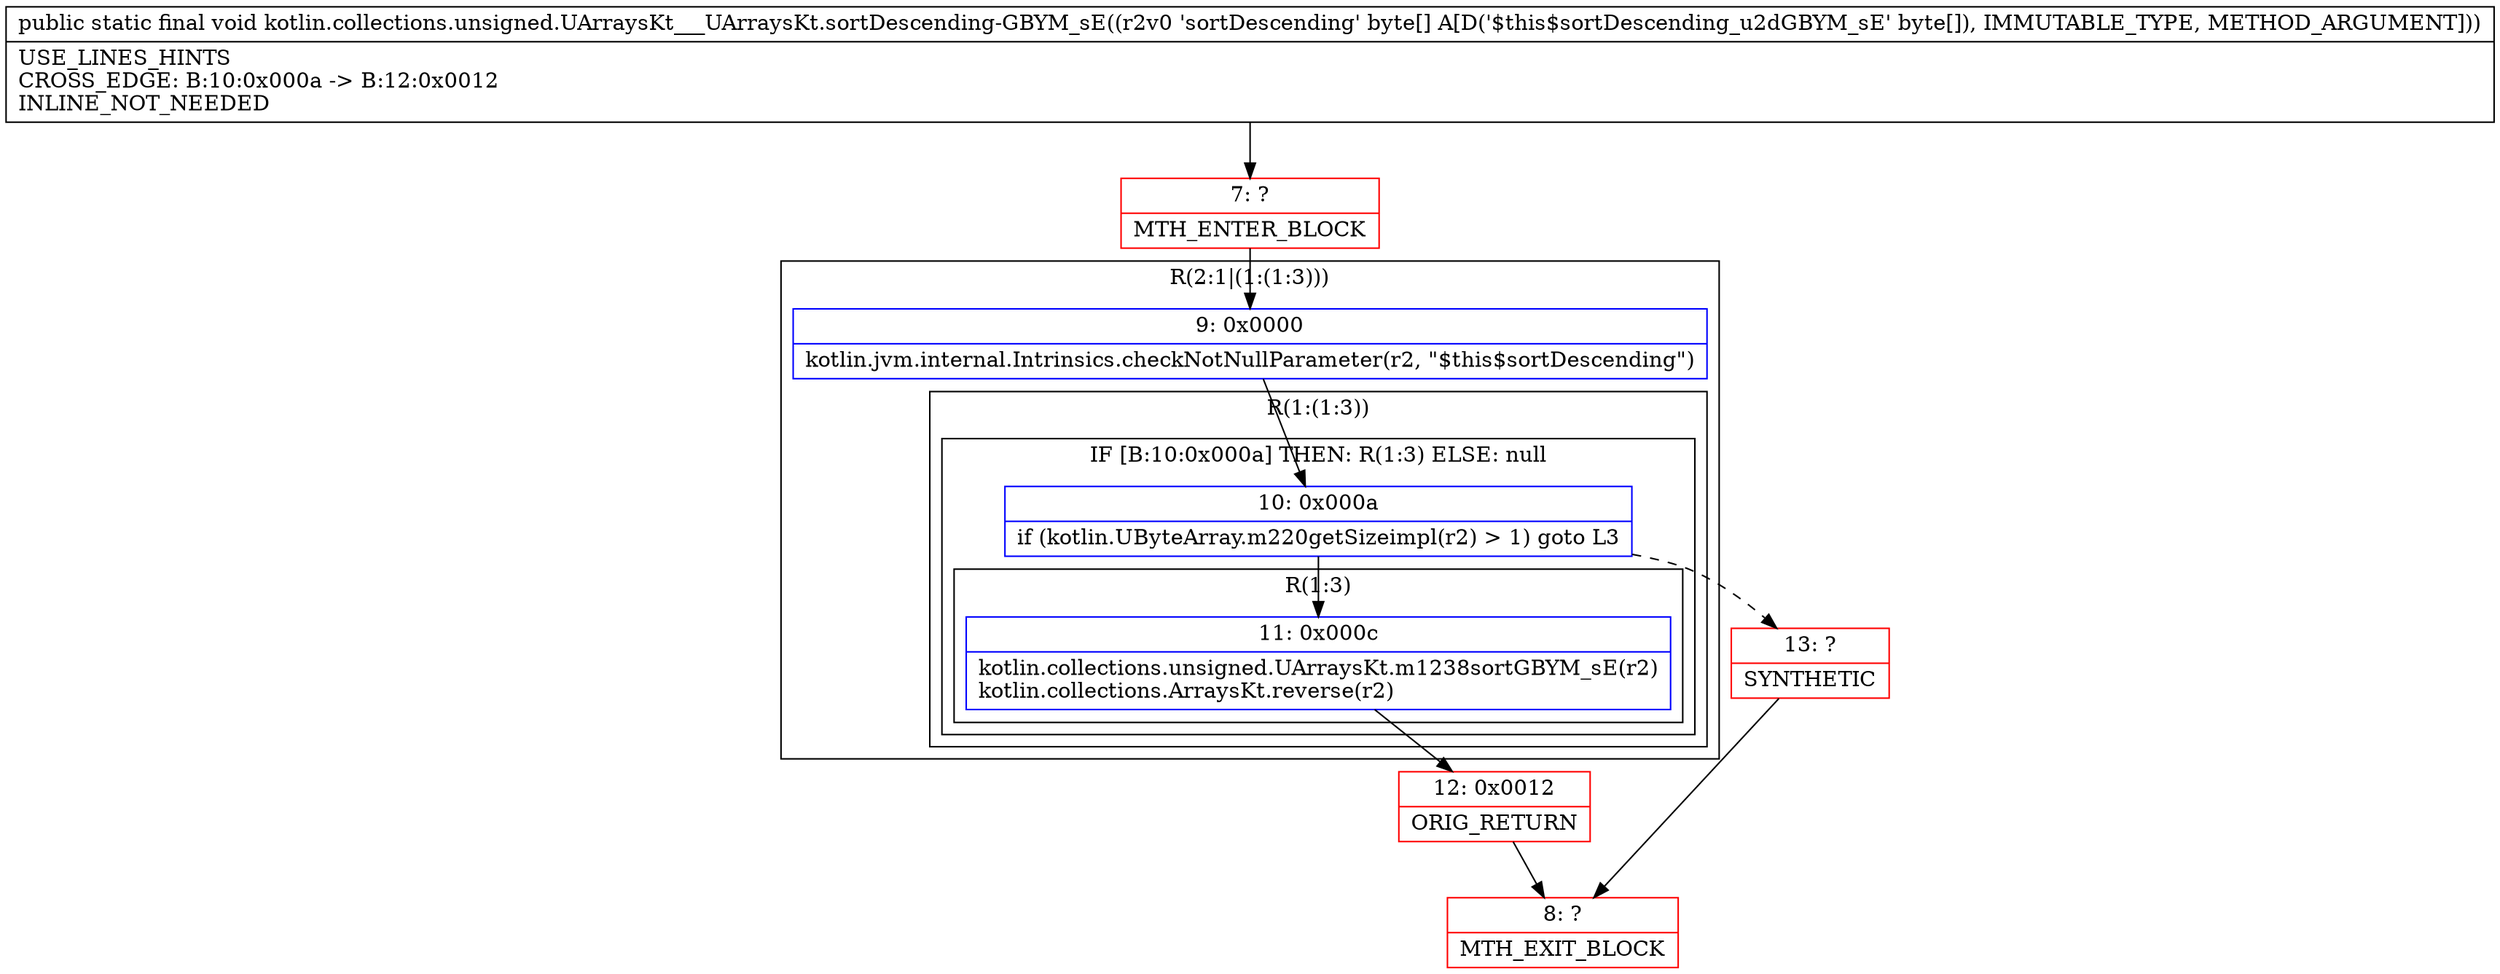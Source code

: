 digraph "CFG forkotlin.collections.unsigned.UArraysKt___UArraysKt.sortDescending\-GBYM_sE([B)V" {
subgraph cluster_Region_2124890780 {
label = "R(2:1|(1:(1:3)))";
node [shape=record,color=blue];
Node_9 [shape=record,label="{9\:\ 0x0000|kotlin.jvm.internal.Intrinsics.checkNotNullParameter(r2, \"$this$sortDescending\")\l}"];
subgraph cluster_Region_1121946666 {
label = "R(1:(1:3))";
node [shape=record,color=blue];
subgraph cluster_IfRegion_1566721327 {
label = "IF [B:10:0x000a] THEN: R(1:3) ELSE: null";
node [shape=record,color=blue];
Node_10 [shape=record,label="{10\:\ 0x000a|if (kotlin.UByteArray.m220getSizeimpl(r2) \> 1) goto L3\l}"];
subgraph cluster_Region_709901040 {
label = "R(1:3)";
node [shape=record,color=blue];
Node_11 [shape=record,label="{11\:\ 0x000c|kotlin.collections.unsigned.UArraysKt.m1238sortGBYM_sE(r2)\lkotlin.collections.ArraysKt.reverse(r2)\l}"];
}
}
}
}
Node_7 [shape=record,color=red,label="{7\:\ ?|MTH_ENTER_BLOCK\l}"];
Node_12 [shape=record,color=red,label="{12\:\ 0x0012|ORIG_RETURN\l}"];
Node_8 [shape=record,color=red,label="{8\:\ ?|MTH_EXIT_BLOCK\l}"];
Node_13 [shape=record,color=red,label="{13\:\ ?|SYNTHETIC\l}"];
MethodNode[shape=record,label="{public static final void kotlin.collections.unsigned.UArraysKt___UArraysKt.sortDescending\-GBYM_sE((r2v0 'sortDescending' byte[] A[D('$this$sortDescending_u2dGBYM_sE' byte[]), IMMUTABLE_TYPE, METHOD_ARGUMENT]))  | USE_LINES_HINTS\lCROSS_EDGE: B:10:0x000a \-\> B:12:0x0012\lINLINE_NOT_NEEDED\l}"];
MethodNode -> Node_7;Node_9 -> Node_10;
Node_10 -> Node_11;
Node_10 -> Node_13[style=dashed];
Node_11 -> Node_12;
Node_7 -> Node_9;
Node_12 -> Node_8;
Node_13 -> Node_8;
}

